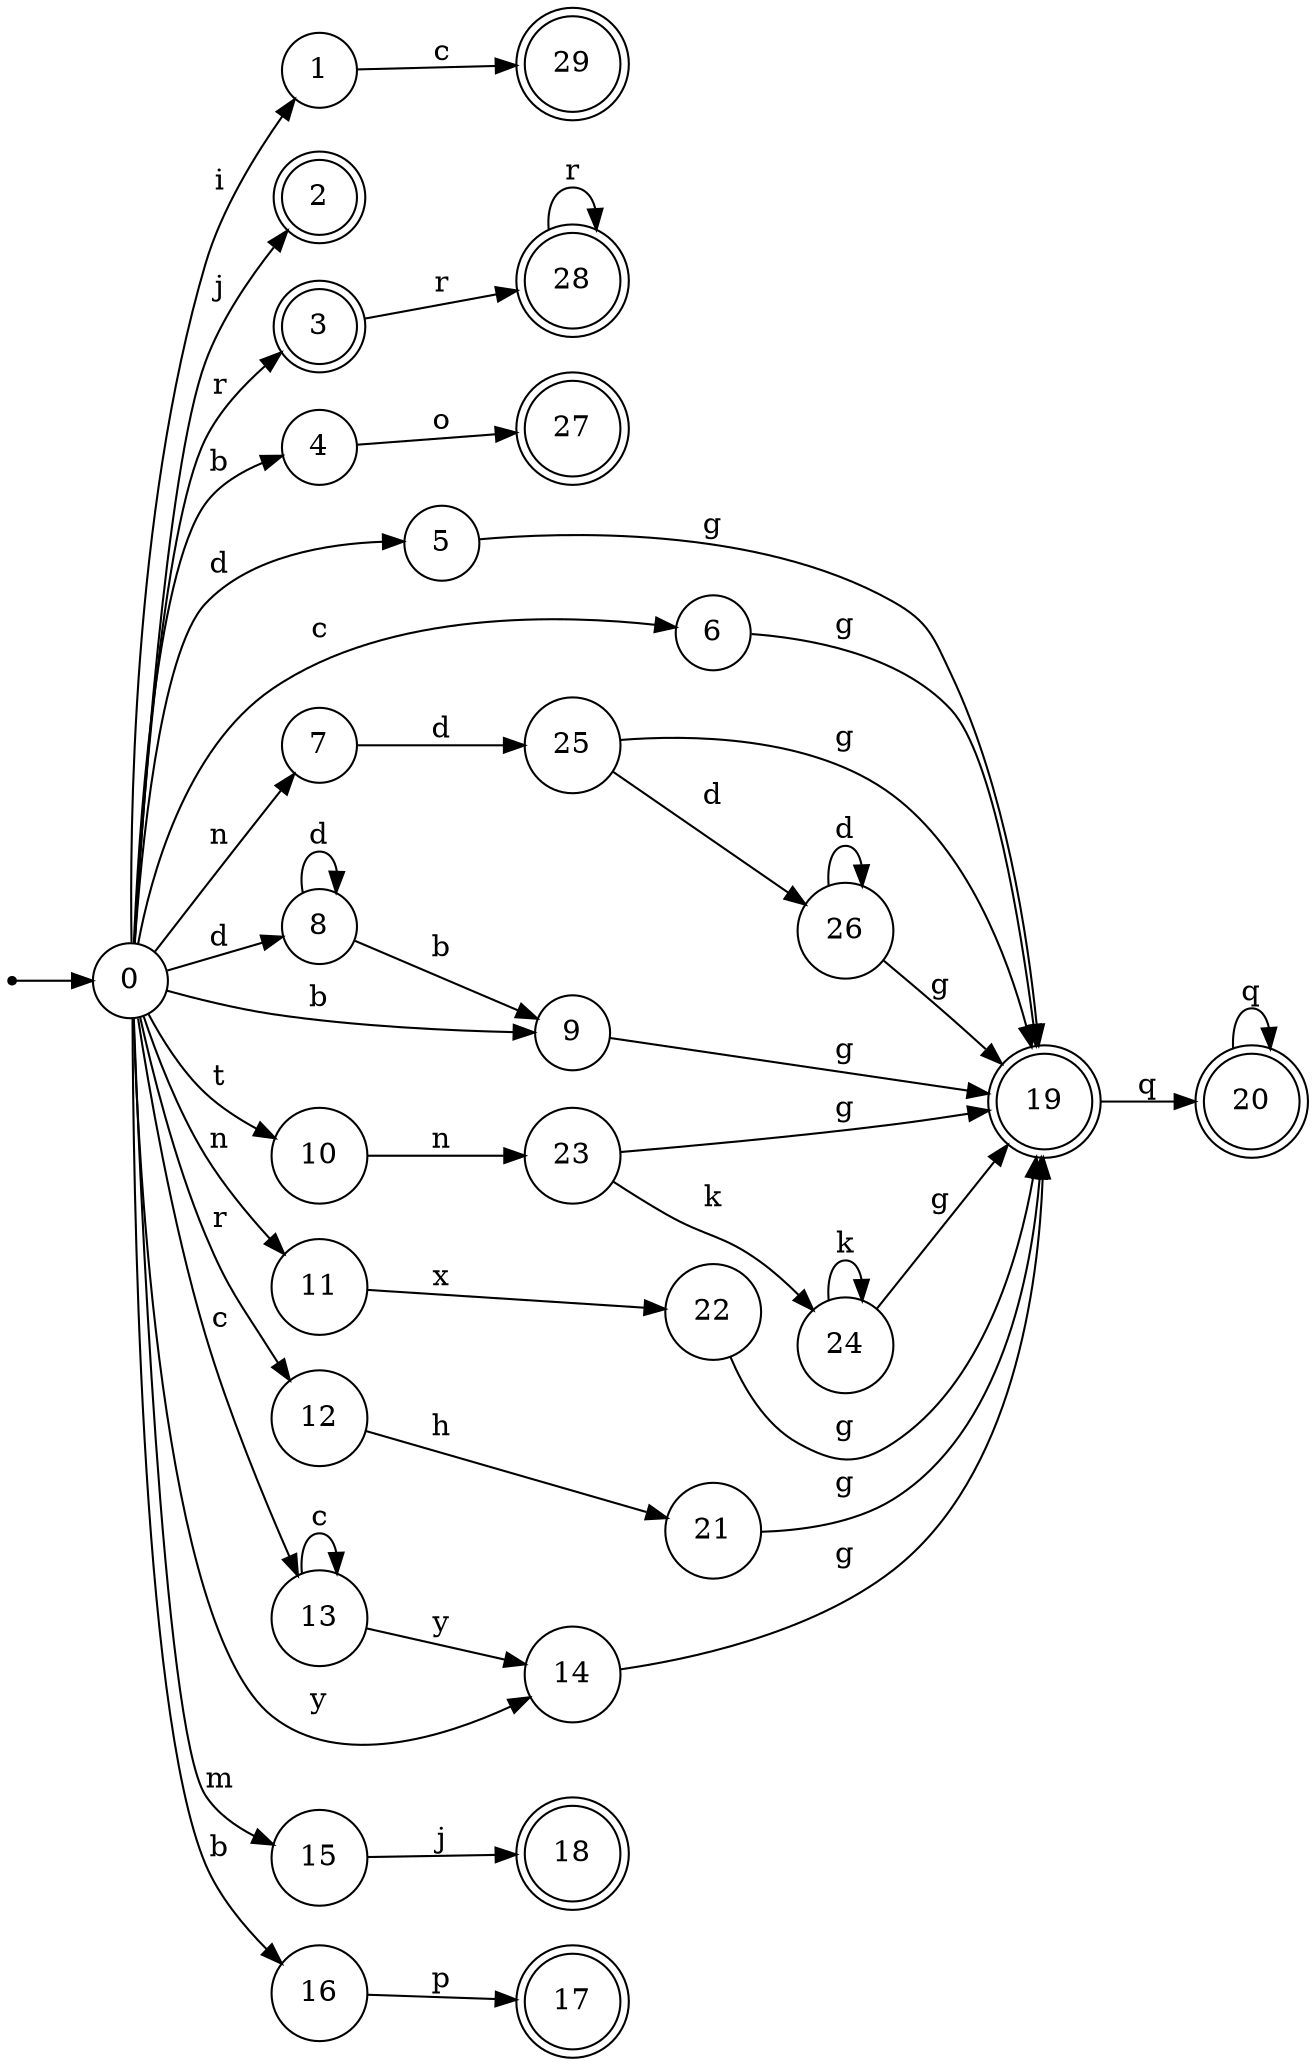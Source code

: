 digraph finite_state_machine {
rankdir=LR;
size="20,20";
node [shape = point]; "dummy0"
node [shape = circle]; "0";
"dummy0" -> "0";
node [shape = circle]; "1";
node [shape = doublecircle]; "2";node [shape = doublecircle]; "3";node [shape = circle]; "4";
node [shape = circle]; "5";
node [shape = circle]; "6";
node [shape = circle]; "7";
node [shape = circle]; "8";
node [shape = circle]; "9";
node [shape = circle]; "10";
node [shape = circle]; "11";
node [shape = circle]; "12";
node [shape = circle]; "13";
node [shape = circle]; "14";
node [shape = circle]; "15";
node [shape = circle]; "16";
node [shape = doublecircle]; "17";node [shape = doublecircle]; "18";node [shape = doublecircle]; "19";node [shape = doublecircle]; "20";node [shape = circle]; "21";
node [shape = circle]; "22";
node [shape = circle]; "23";
node [shape = circle]; "24";
node [shape = circle]; "25";
node [shape = circle]; "26";
node [shape = doublecircle]; "27";node [shape = doublecircle]; "28";node [shape = doublecircle]; "29";"0" -> "1" [label = "i"];
 "0" -> "2" [label = "j"];
 "0" -> "3" [label = "r"];
 "0" -> "12" [label = "r"];
 "0" -> "16" [label = "b"];
 "0" -> "9" [label = "b"];
 "0" -> "4" [label = "b"];
 "0" -> "8" [label = "d"];
 "0" -> "5" [label = "d"];
 "0" -> "13" [label = "c"];
 "0" -> "6" [label = "c"];
 "0" -> "11" [label = "n"];
 "0" -> "7" [label = "n"];
 "0" -> "10" [label = "t"];
 "0" -> "14" [label = "y"];
 "0" -> "15" [label = "m"];
 "16" -> "17" [label = "p"];
 "15" -> "18" [label = "j"];
 "14" -> "19" [label = "g"];
 "19" -> "20" [label = "q"];
 "20" -> "20" [label = "q"];
 "13" -> "13" [label = "c"];
 "13" -> "14" [label = "y"];
 "12" -> "21" [label = "h"];
 "21" -> "19" [label = "g"];
 "11" -> "22" [label = "x"];
 "22" -> "19" [label = "g"];
 "10" -> "23" [label = "n"];
 "23" -> "24" [label = "k"];
 "23" -> "19" [label = "g"];
 "24" -> "24" [label = "k"];
 "24" -> "19" [label = "g"];
 "9" -> "19" [label = "g"];
 "8" -> "8" [label = "d"];
 "8" -> "9" [label = "b"];
 "7" -> "25" [label = "d"];
 "25" -> "26" [label = "d"];
 "25" -> "19" [label = "g"];
 "26" -> "26" [label = "d"];
 "26" -> "19" [label = "g"];
 "6" -> "19" [label = "g"];
 "5" -> "19" [label = "g"];
 "4" -> "27" [label = "o"];
 "3" -> "28" [label = "r"];
 "28" -> "28" [label = "r"];
 "1" -> "29" [label = "c"];
 }
